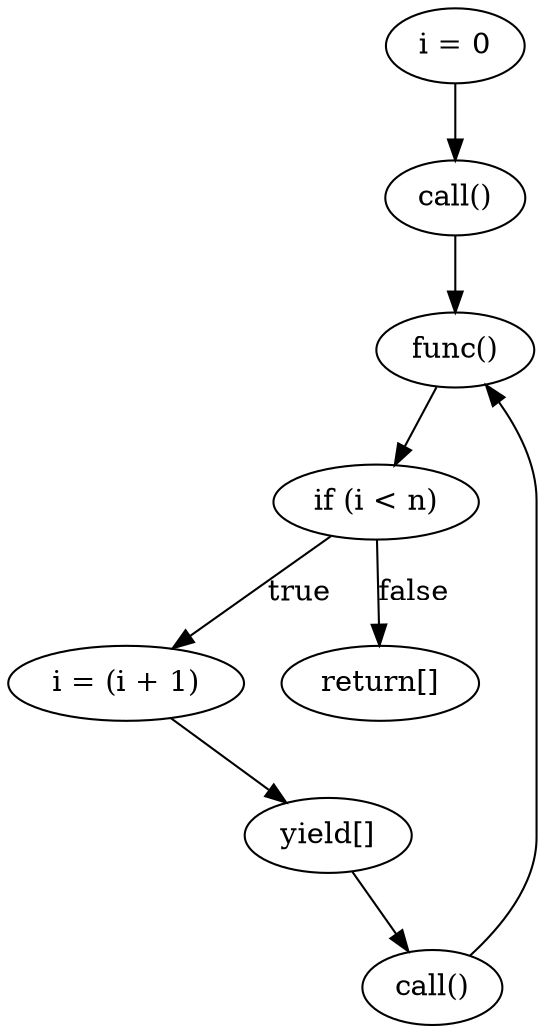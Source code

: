 digraph {
    0 [ label = "i = 0" ]
    1 [ label = "if (i < n)" ]
    2 [ label = "i = (i + 1)" ]
    3 [ label = "yield[]" ]
    4 [ label = "return[]" ]
    5 [ label = "func()" ]
    6 [ label = "call()" ]
    7 [ label = "call()" ]
    6 -> 5 [ label = "" ]
    1 -> 2 [ label = "true" ]
    2 -> 3 [ label = "" ]
    5 -> 1 [ label = "" ]
    1 -> 4 [ label = "false" ]
    0 -> 6 [ label = "" ]
    3 -> 7 [ label = "" ]
    7 -> 5 [ label = "" ]
}
